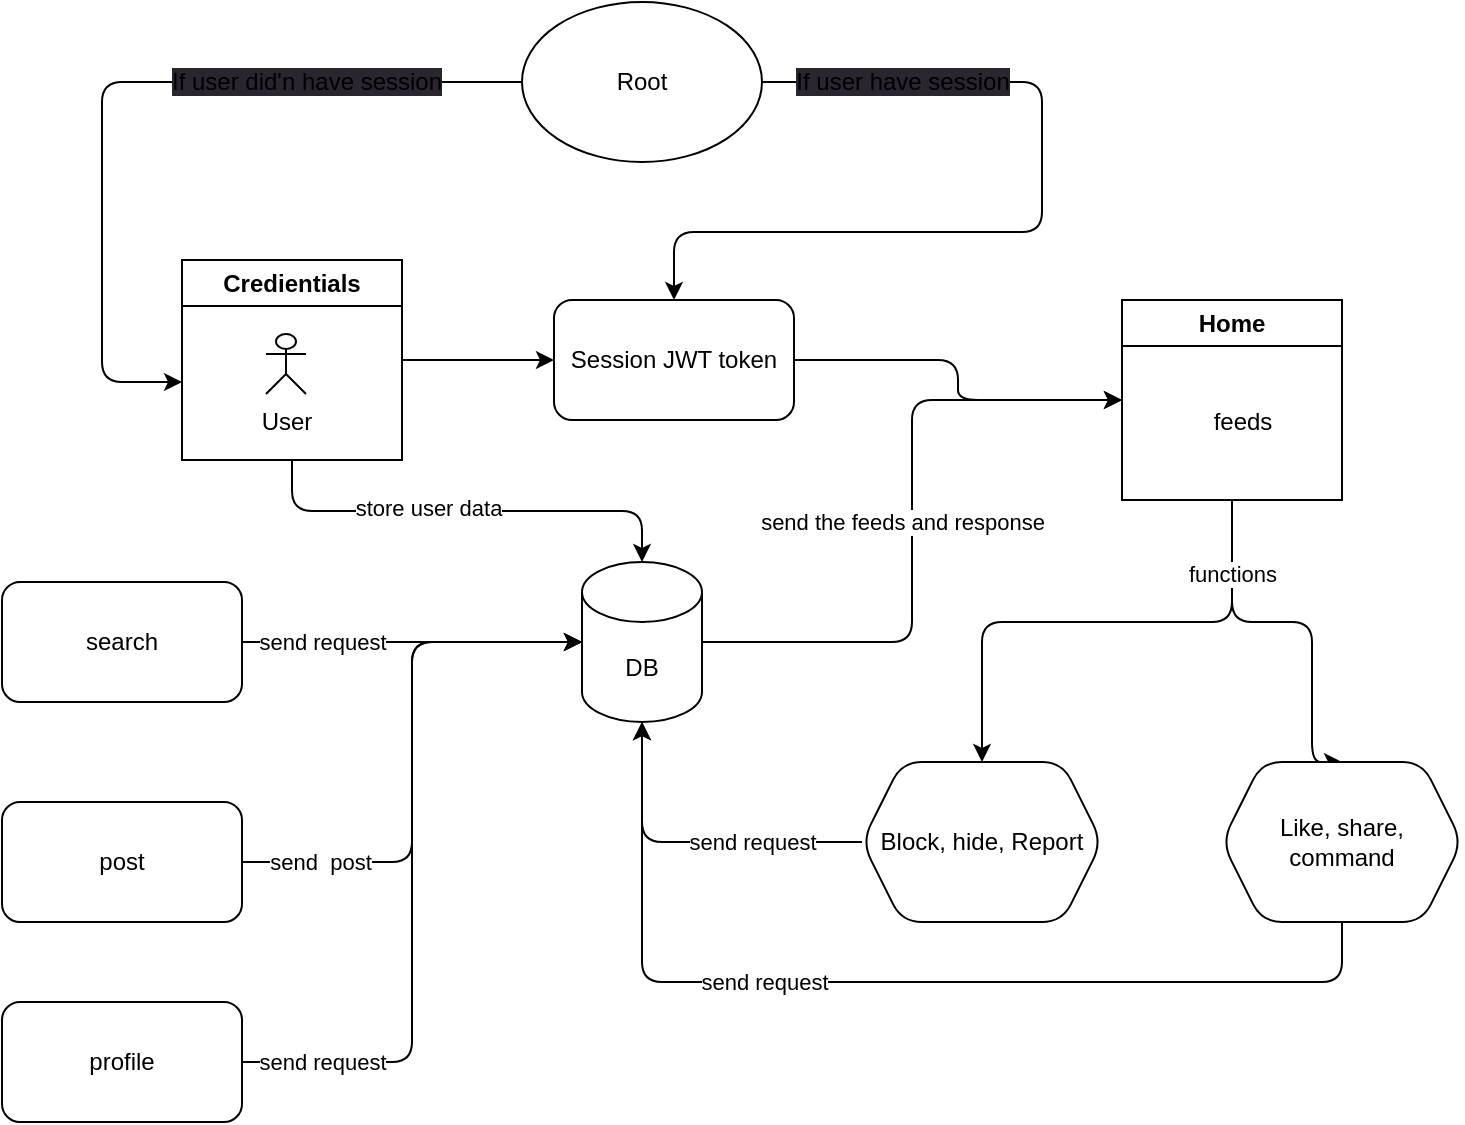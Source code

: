 <mxfile>
    <diagram id="cnfB5Ollqu3aE5W0Lp7s" name="Page-1">
        <mxGraphModel dx="1189" dy="613" grid="1" gridSize="10" guides="1" tooltips="1" connect="1" arrows="1" fold="1" page="1" pageScale="1" pageWidth="850" pageHeight="1100" math="0" shadow="0">
            <root>
                <mxCell id="0"/>
                <mxCell id="1" parent="0"/>
                <mxCell id="70" style="edgeStyle=orthogonalEdgeStyle;html=1;exitX=1;exitY=0.5;exitDx=0;exitDy=0;exitPerimeter=0;entryX=0;entryY=0.5;entryDx=0;entryDy=0;labelBorderColor=default;" edge="1" parent="1" source="2" target="16">
                    <mxGeometry relative="1" as="geometry"/>
                </mxCell>
                <mxCell id="95" value="send the feeds and response" style="edgeLabel;html=1;align=center;verticalAlign=middle;resizable=0;points=[];" vertex="1" connectable="0" parent="70">
                    <mxGeometry x="-0.476" y="-3" relative="1" as="geometry">
                        <mxPoint x="13" y="-63" as="offset"/>
                    </mxGeometry>
                </mxCell>
                <mxCell id="2" value="DB" style="shape=cylinder3;whiteSpace=wrap;html=1;boundedLbl=1;backgroundOutline=1;size=15;" vertex="1" parent="1">
                    <mxGeometry x="370" y="290" width="60" height="80" as="geometry"/>
                </mxCell>
                <mxCell id="30" style="edgeStyle=orthogonalEdgeStyle;html=1;exitX=1;exitY=0.5;exitDx=0;exitDy=0;entryX=0.5;entryY=0;entryDx=0;entryDy=0;labelBorderColor=default;" edge="1" parent="1" source="3" target="24">
                    <mxGeometry relative="1" as="geometry">
                        <Array as="points">
                            <mxPoint x="600" y="50"/>
                            <mxPoint x="600" y="125"/>
                            <mxPoint x="416" y="125"/>
                        </Array>
                    </mxGeometry>
                </mxCell>
                <mxCell id="34" value="&lt;span style=&quot;font-size: 12px; background-color: rgb(42, 37, 47);&quot;&gt;If user have session&lt;/span&gt;" style="edgeLabel;html=1;align=center;verticalAlign=middle;resizable=0;points=[];" vertex="1" connectable="0" parent="30">
                    <mxGeometry x="-0.603" y="1" relative="1" as="geometry">
                        <mxPoint x="-16" y="1" as="offset"/>
                    </mxGeometry>
                </mxCell>
                <mxCell id="31" style="edgeStyle=orthogonalEdgeStyle;html=1;exitX=0;exitY=0.5;exitDx=0;exitDy=0;labelBorderColor=default;" edge="1" parent="1" source="3">
                    <mxGeometry relative="1" as="geometry">
                        <mxPoint x="170" y="200" as="targetPoint"/>
                        <Array as="points">
                            <mxPoint x="130" y="50"/>
                            <mxPoint x="130" y="200"/>
                        </Array>
                    </mxGeometry>
                </mxCell>
                <mxCell id="32" value="&lt;span style=&quot;font-size: 12px; background-color: rgb(42, 37, 47);&quot;&gt;If user did'n have session&lt;/span&gt;" style="edgeLabel;html=1;align=center;verticalAlign=middle;resizable=0;points=[];" vertex="1" connectable="0" parent="31">
                    <mxGeometry x="-0.226" y="2" relative="1" as="geometry">
                        <mxPoint x="47" y="-2" as="offset"/>
                    </mxGeometry>
                </mxCell>
                <mxCell id="3" value="Root" style="ellipse;whiteSpace=wrap;html=1;" vertex="1" parent="1">
                    <mxGeometry x="340" y="10" width="120" height="80" as="geometry"/>
                </mxCell>
                <mxCell id="27" style="edgeStyle=orthogonalEdgeStyle;html=1;exitX=0.5;exitY=1;exitDx=0;exitDy=0;" edge="1" parent="1" source="4" target="2">
                    <mxGeometry relative="1" as="geometry"/>
                </mxCell>
                <mxCell id="96" value="store user data" style="edgeLabel;html=1;align=center;verticalAlign=middle;resizable=0;points=[];" vertex="1" connectable="0" parent="27">
                    <mxGeometry x="-0.177" y="2" relative="1" as="geometry">
                        <mxPoint as="offset"/>
                    </mxGeometry>
                </mxCell>
                <mxCell id="29" style="edgeStyle=orthogonalEdgeStyle;html=1;exitX=1;exitY=0.5;exitDx=0;exitDy=0;entryX=0;entryY=0.5;entryDx=0;entryDy=0;" edge="1" parent="1" source="4" target="24">
                    <mxGeometry relative="1" as="geometry"/>
                </mxCell>
                <mxCell id="4" value="Credientials" style="swimlane;whiteSpace=wrap;html=1;" vertex="1" parent="1">
                    <mxGeometry x="170" y="139" width="110" height="100" as="geometry"/>
                </mxCell>
                <mxCell id="7" value="User" style="shape=umlActor;verticalLabelPosition=bottom;verticalAlign=top;html=1;outlineConnect=0;" vertex="1" parent="4">
                    <mxGeometry x="42" y="37" width="20" height="30" as="geometry"/>
                </mxCell>
                <mxCell id="105" style="edgeStyle=orthogonalEdgeStyle;html=1;exitX=0.5;exitY=1;exitDx=0;exitDy=0;entryX=0.5;entryY=0;entryDx=0;entryDy=0;labelBorderColor=default;" edge="1" parent="1" source="16" target="76">
                    <mxGeometry relative="1" as="geometry">
                        <Array as="points">
                            <mxPoint x="695" y="320"/>
                            <mxPoint x="570" y="320"/>
                        </Array>
                    </mxGeometry>
                </mxCell>
                <mxCell id="106" style="edgeStyle=orthogonalEdgeStyle;html=1;exitX=0.5;exitY=1;exitDx=0;exitDy=0;entryX=0.5;entryY=0;entryDx=0;entryDy=0;labelBorderColor=default;" edge="1" parent="1" source="16" target="71">
                    <mxGeometry relative="1" as="geometry">
                        <Array as="points">
                            <mxPoint x="695" y="320"/>
                            <mxPoint x="735" y="320"/>
                            <mxPoint x="735" y="390"/>
                        </Array>
                    </mxGeometry>
                </mxCell>
                <mxCell id="107" value="functions" style="edgeLabel;html=1;align=center;verticalAlign=middle;resizable=0;points=[];" vertex="1" connectable="0" parent="106">
                    <mxGeometry x="-0.398" relative="1" as="geometry">
                        <mxPoint y="-19" as="offset"/>
                    </mxGeometry>
                </mxCell>
                <mxCell id="16" value="Home" style="swimlane;whiteSpace=wrap;html=1;" vertex="1" parent="1">
                    <mxGeometry x="640" y="159" width="110" height="100" as="geometry"/>
                </mxCell>
                <mxCell id="68" style="edgeStyle=orthogonalEdgeStyle;html=1;exitX=1;exitY=0.5;exitDx=0;exitDy=0;entryX=0;entryY=0.5;entryDx=0;entryDy=0;labelBorderColor=default;" edge="1" parent="1" source="24" target="16">
                    <mxGeometry relative="1" as="geometry"/>
                </mxCell>
                <mxCell id="24" value="Session JWT token" style="rounded=1;whiteSpace=wrap;html=1;" vertex="1" parent="1">
                    <mxGeometry x="356" y="159" width="120" height="60" as="geometry"/>
                </mxCell>
                <mxCell id="92" style="edgeStyle=orthogonalEdgeStyle;html=1;exitX=1;exitY=0.5;exitDx=0;exitDy=0;entryX=0;entryY=0.5;entryDx=0;entryDy=0;entryPerimeter=0;labelBorderColor=default;" edge="1" parent="1" source="58" target="2">
                    <mxGeometry relative="1" as="geometry">
                        <Array as="points">
                            <mxPoint x="220" y="330"/>
                        </Array>
                    </mxGeometry>
                </mxCell>
                <mxCell id="97" value="send request" style="edgeLabel;html=1;align=center;verticalAlign=middle;resizable=0;points=[];" vertex="1" connectable="0" parent="92">
                    <mxGeometry x="-0.333" y="2" relative="1" as="geometry">
                        <mxPoint x="-17" y="2" as="offset"/>
                    </mxGeometry>
                </mxCell>
                <mxCell id="58" value="search" style="rounded=1;whiteSpace=wrap;html=1;" vertex="1" parent="1">
                    <mxGeometry x="80" y="300" width="120" height="60" as="geometry"/>
                </mxCell>
                <mxCell id="93" style="edgeStyle=orthogonalEdgeStyle;html=1;exitX=1;exitY=0.5;exitDx=0;exitDy=0;entryX=0;entryY=0.5;entryDx=0;entryDy=0;entryPerimeter=0;labelBorderColor=default;" edge="1" parent="1" source="59" target="2">
                    <mxGeometry relative="1" as="geometry"/>
                </mxCell>
                <mxCell id="98" value="send&amp;nbsp; post" style="edgeLabel;html=1;align=center;verticalAlign=middle;resizable=0;points=[];" vertex="1" connectable="0" parent="93">
                    <mxGeometry x="-0.534" y="4" relative="1" as="geometry">
                        <mxPoint x="-26" y="4" as="offset"/>
                    </mxGeometry>
                </mxCell>
                <mxCell id="59" value="post" style="rounded=1;whiteSpace=wrap;html=1;" vertex="1" parent="1">
                    <mxGeometry x="80" y="410" width="120" height="60" as="geometry"/>
                </mxCell>
                <mxCell id="94" style="edgeStyle=orthogonalEdgeStyle;html=1;exitX=1;exitY=0.5;exitDx=0;exitDy=0;entryX=0;entryY=0.5;entryDx=0;entryDy=0;entryPerimeter=0;labelBorderColor=default;" edge="1" parent="1" source="60" target="2">
                    <mxGeometry relative="1" as="geometry"/>
                </mxCell>
                <mxCell id="99" value="send request" style="edgeLabel;html=1;align=center;verticalAlign=middle;resizable=0;points=[];" vertex="1" connectable="0" parent="94">
                    <mxGeometry x="-0.611" relative="1" as="geometry">
                        <mxPoint x="-34" as="offset"/>
                    </mxGeometry>
                </mxCell>
                <mxCell id="60" value="profile" style="rounded=1;whiteSpace=wrap;html=1;" vertex="1" parent="1">
                    <mxGeometry x="80" y="510" width="120" height="60" as="geometry"/>
                </mxCell>
                <mxCell id="69" value="feeds" style="text;html=1;align=center;verticalAlign=middle;resizable=0;points=[];autosize=1;strokeColor=none;fillColor=none;" vertex="1" parent="1">
                    <mxGeometry x="675" y="205" width="50" height="30" as="geometry"/>
                </mxCell>
                <mxCell id="103" style="edgeStyle=orthogonalEdgeStyle;html=1;exitX=0.5;exitY=1;exitDx=0;exitDy=0;entryX=0.5;entryY=1;entryDx=0;entryDy=0;entryPerimeter=0;labelBorderColor=default;" edge="1" parent="1" source="71" target="2">
                    <mxGeometry relative="1" as="geometry">
                        <Array as="points">
                            <mxPoint x="750" y="500"/>
                            <mxPoint x="400" y="500"/>
                        </Array>
                    </mxGeometry>
                </mxCell>
                <mxCell id="104" value="send request" style="edgeLabel;html=1;align=center;verticalAlign=middle;resizable=0;points=[];" vertex="1" connectable="0" parent="103">
                    <mxGeometry x="0.327" y="4" relative="1" as="geometry">
                        <mxPoint x="19" y="-4" as="offset"/>
                    </mxGeometry>
                </mxCell>
                <mxCell id="71" value="Like, share, command" style="shape=hexagon;perimeter=hexagonPerimeter2;whiteSpace=wrap;html=1;fixedSize=1;rounded=1;" vertex="1" parent="1">
                    <mxGeometry x="690" y="390" width="120" height="80" as="geometry"/>
                </mxCell>
                <mxCell id="91" style="edgeStyle=orthogonalEdgeStyle;html=1;exitX=0;exitY=0.5;exitDx=0;exitDy=0;entryX=0.5;entryY=1;entryDx=0;entryDy=0;entryPerimeter=0;labelBorderColor=default;" edge="1" parent="1" source="76" target="2">
                    <mxGeometry relative="1" as="geometry"/>
                </mxCell>
                <mxCell id="100" value="send request" style="edgeLabel;html=1;align=center;verticalAlign=middle;resizable=0;points=[];" vertex="1" connectable="0" parent="91">
                    <mxGeometry x="-0.806" relative="1" as="geometry">
                        <mxPoint x="-39" as="offset"/>
                    </mxGeometry>
                </mxCell>
                <mxCell id="76" value="Block, hide, Report" style="shape=hexagon;perimeter=hexagonPerimeter2;whiteSpace=wrap;html=1;fixedSize=1;rounded=1;" vertex="1" parent="1">
                    <mxGeometry x="510" y="390" width="120" height="80" as="geometry"/>
                </mxCell>
            </root>
        </mxGraphModel>
    </diagram>
</mxfile>